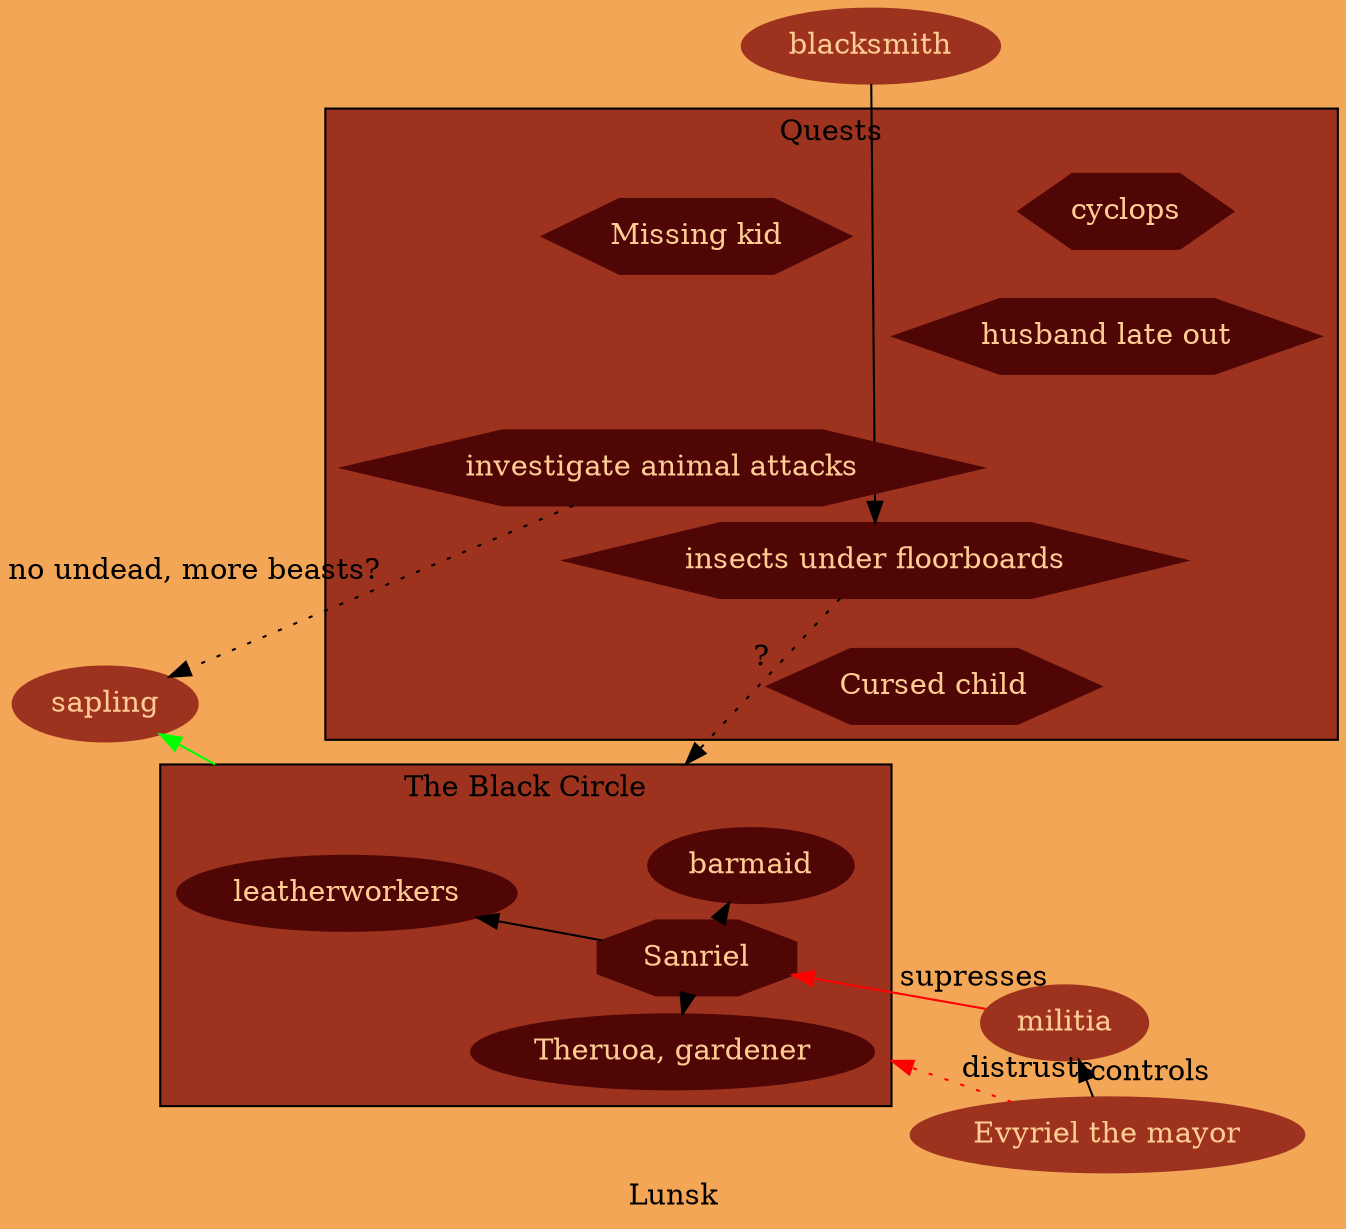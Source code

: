 digraph Lansk {
layout=fdp
label = "Lunsk"
bgcolor="#f4a657"
node [style = filled, color="#9d331f", fontcolor="#ffcd94"];


mayor [label = "Evyriel the mayor"]
blacksmith

	subgraph cluster0 {
	node [style = filled, color="#500605", fontcolor="#ffcd94"];
	bgcolor="#9d331f"
	label = "The Black Circle";
	
	barmaid
	gardener [label="Theruoa, gardener"];	
	sanriel [shape="polygon",sides=8; label = "Sanriel"] 
	leatherworkers 

	{rank="same" leatherworkers gardener barmaid}
	sanriel ->  {leatherworkers, gardener, barmaid}

	}

	subgraph cluster1 { 
	node [shape="polygon", sides=6,style = filled, color="#500605", fontcolor="#ffcd94"];
	bgcolor="#9d331f"
	label="Quests"

	"Missing kid"
	hubby [label="husband late out"]
	scratch [label="insects under floorboards"] 
	cyclops
	"Cursed child"
	animals [label="investigate animal attacks"]
	}


mayor -> militia [label="controls"];
militia -> {sanriel} [label="supresses", color="red"];
mayor -> cluster0 [color="red", label="distrusts", style="dotted"];
cluster0 -> sapling [color="green"]
blacksmith -> scratch
animals -> {sapling} [label="no undead, more beasts?", style="dotted"]
scratch -> cluster0 [label="?", style="dotted"]
}

